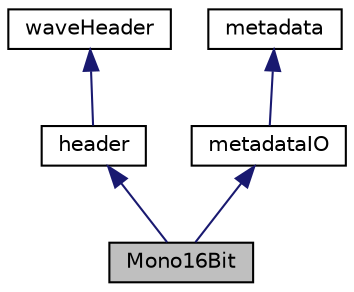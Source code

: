 digraph "Mono16Bit"
{
  edge [fontname="Helvetica",fontsize="10",labelfontname="Helvetica",labelfontsize="10"];
  node [fontname="Helvetica",fontsize="10",shape=record];
  Node0 [label="Mono16Bit",height=0.2,width=0.4,color="black", fillcolor="grey75", style="filled", fontcolor="black"];
  Node1 -> Node0 [dir="back",color="midnightblue",fontsize="10",style="solid"];
  Node1 [label="header",height=0.2,width=0.4,color="black", fillcolor="white", style="filled",URL="$d4/d8a/classheader.html"];
  Node2 -> Node1 [dir="back",color="midnightblue",fontsize="10",style="solid"];
  Node2 [label="waveHeader",height=0.2,width=0.4,color="black", fillcolor="white", style="filled",URL="$d5/dfb/structwaveHeader.html"];
  Node3 -> Node0 [dir="back",color="midnightblue",fontsize="10",style="solid"];
  Node3 [label="metadataIO",height=0.2,width=0.4,color="black", fillcolor="white", style="filled",URL="$d2/d24/classmetadataIO.html"];
  Node4 -> Node3 [dir="back",color="midnightblue",fontsize="10",style="solid"];
  Node4 [label="metadata",height=0.2,width=0.4,color="black", fillcolor="white", style="filled",URL="$db/d94/structmetadata.html"];
}
